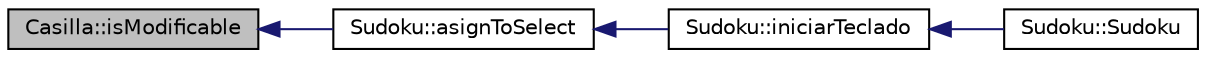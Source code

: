 digraph "Casilla::isModificable"
{
  edge [fontname="Helvetica",fontsize="10",labelfontname="Helvetica",labelfontsize="10"];
  node [fontname="Helvetica",fontsize="10",shape=record];
  rankdir="LR";
  Node1 [label="Casilla::isModificable",height=0.2,width=0.4,color="black", fillcolor="grey75", style="filled" fontcolor="black"];
  Node1 -> Node2 [dir="back",color="midnightblue",fontsize="10",style="solid",fontname="Helvetica"];
  Node2 [label="Sudoku::asignToSelect",height=0.2,width=0.4,color="black", fillcolor="white", style="filled",URL="$class_sudoku.html#a18ec0b7d6ff194ff7a16cee257cc6a00"];
  Node2 -> Node3 [dir="back",color="midnightblue",fontsize="10",style="solid",fontname="Helvetica"];
  Node3 [label="Sudoku::iniciarTeclado",height=0.2,width=0.4,color="black", fillcolor="white", style="filled",URL="$class_sudoku.html#a23fb804652c89b2b7f63127a080e302a",tooltip="Establece el teclado de números mediante un widget. "];
  Node3 -> Node4 [dir="back",color="midnightblue",fontsize="10",style="solid",fontname="Helvetica"];
  Node4 [label="Sudoku::Sudoku",height=0.2,width=0.4,color="black", fillcolor="white", style="filled",URL="$class_sudoku.html#add26172d727a99b29e4cc1c99d17ead4"];
}
